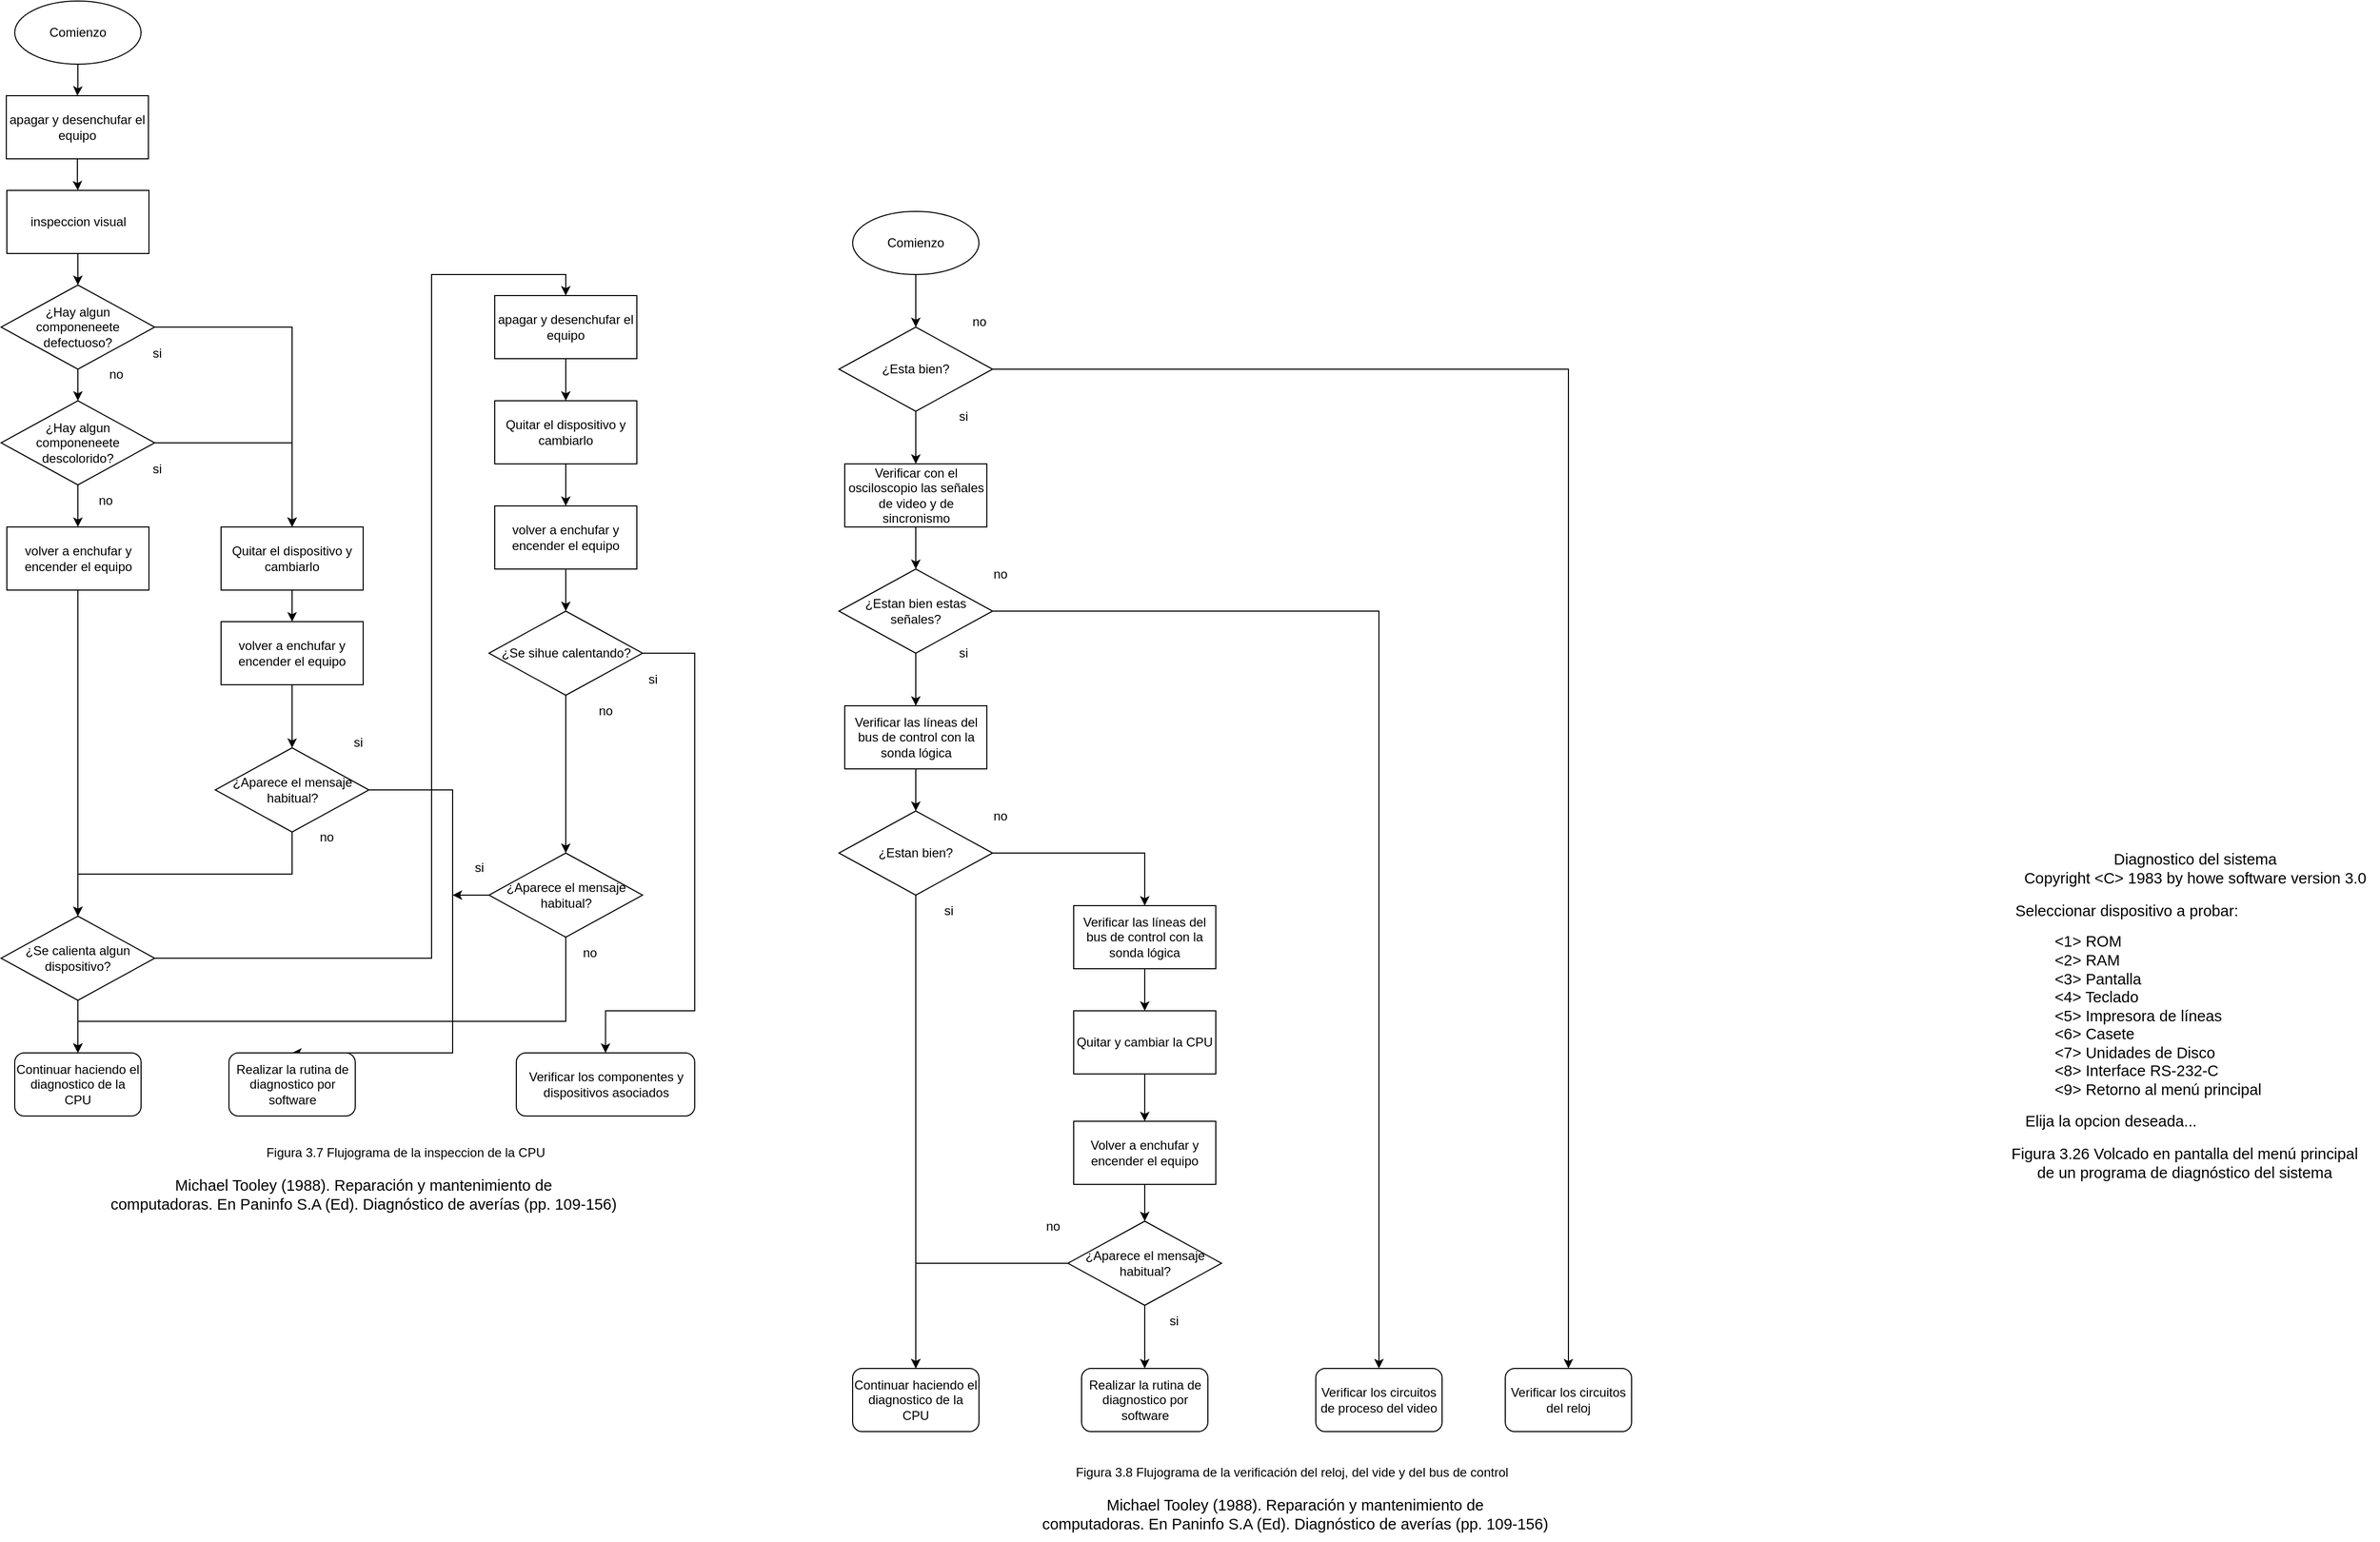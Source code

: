 <mxfile version="24.6.4" type="github">
  <diagram name="Página-1" id="7cGQxgsx7UaVQlsLajck">
    <mxGraphModel dx="643" dy="358" grid="1" gridSize="10" guides="1" tooltips="1" connect="1" arrows="1" fold="1" page="1" pageScale="1" pageWidth="827" pageHeight="1169" math="0" shadow="0">
      <root>
        <mxCell id="0" />
        <mxCell id="1" parent="0" />
        <mxCell id="wzV9wzHs-IQjrDpGF3Xv-8" style="edgeStyle=orthogonalEdgeStyle;rounded=0;orthogonalLoop=1;jettySize=auto;html=1;entryX=0.5;entryY=0;entryDx=0;entryDy=0;" parent="1" source="wzV9wzHs-IQjrDpGF3Xv-1" target="wzV9wzHs-IQjrDpGF3Xv-2" edge="1">
          <mxGeometry relative="1" as="geometry" />
        </mxCell>
        <mxCell id="wzV9wzHs-IQjrDpGF3Xv-1" value="Comienzo" style="ellipse;whiteSpace=wrap;html=1;" parent="1" vertex="1">
          <mxGeometry x="354" y="330" width="120" height="60" as="geometry" />
        </mxCell>
        <mxCell id="wzV9wzHs-IQjrDpGF3Xv-9" style="edgeStyle=orthogonalEdgeStyle;rounded=0;orthogonalLoop=1;jettySize=auto;html=1;entryX=0.5;entryY=0;entryDx=0;entryDy=0;" parent="1" source="wzV9wzHs-IQjrDpGF3Xv-2" target="wzV9wzHs-IQjrDpGF3Xv-3" edge="1">
          <mxGeometry relative="1" as="geometry" />
        </mxCell>
        <mxCell id="wzV9wzHs-IQjrDpGF3Xv-2" value="apagar y desenchufar el equipo" style="rounded=0;whiteSpace=wrap;html=1;" parent="1" vertex="1">
          <mxGeometry x="346" y="420" width="135" height="60" as="geometry" />
        </mxCell>
        <mxCell id="wzV9wzHs-IQjrDpGF3Xv-10" style="edgeStyle=orthogonalEdgeStyle;rounded=0;orthogonalLoop=1;jettySize=auto;html=1;entryX=0.5;entryY=0;entryDx=0;entryDy=0;" parent="1" source="wzV9wzHs-IQjrDpGF3Xv-3" target="wzV9wzHs-IQjrDpGF3Xv-4" edge="1">
          <mxGeometry relative="1" as="geometry" />
        </mxCell>
        <mxCell id="wzV9wzHs-IQjrDpGF3Xv-3" value="inspeccion visual" style="rounded=0;whiteSpace=wrap;html=1;" parent="1" vertex="1">
          <mxGeometry x="346.5" y="510" width="135" height="60" as="geometry" />
        </mxCell>
        <mxCell id="wzV9wzHs-IQjrDpGF3Xv-11" style="edgeStyle=orthogonalEdgeStyle;rounded=0;orthogonalLoop=1;jettySize=auto;html=1;exitX=0.5;exitY=1;exitDx=0;exitDy=0;entryX=0.5;entryY=0;entryDx=0;entryDy=0;" parent="1" source="wzV9wzHs-IQjrDpGF3Xv-4" target="wzV9wzHs-IQjrDpGF3Xv-5" edge="1">
          <mxGeometry relative="1" as="geometry" />
        </mxCell>
        <mxCell id="wzV9wzHs-IQjrDpGF3Xv-23" style="edgeStyle=orthogonalEdgeStyle;rounded=0;orthogonalLoop=1;jettySize=auto;html=1;entryX=0.5;entryY=0;entryDx=0;entryDy=0;" parent="1" source="wzV9wzHs-IQjrDpGF3Xv-4" target="wzV9wzHs-IQjrDpGF3Xv-16" edge="1">
          <mxGeometry relative="1" as="geometry" />
        </mxCell>
        <mxCell id="wzV9wzHs-IQjrDpGF3Xv-4" value="¿Hay algun componeneete defectuoso?" style="rhombus;whiteSpace=wrap;html=1;" parent="1" vertex="1">
          <mxGeometry x="341" y="600" width="146" height="80" as="geometry" />
        </mxCell>
        <mxCell id="wzV9wzHs-IQjrDpGF3Xv-12" style="edgeStyle=orthogonalEdgeStyle;rounded=0;orthogonalLoop=1;jettySize=auto;html=1;exitX=0.5;exitY=1;exitDx=0;exitDy=0;entryX=0.5;entryY=0;entryDx=0;entryDy=0;" parent="1" source="wzV9wzHs-IQjrDpGF3Xv-5" target="wzV9wzHs-IQjrDpGF3Xv-7" edge="1">
          <mxGeometry relative="1" as="geometry" />
        </mxCell>
        <mxCell id="wzV9wzHs-IQjrDpGF3Xv-21" style="edgeStyle=orthogonalEdgeStyle;rounded=0;orthogonalLoop=1;jettySize=auto;html=1;entryX=0.5;entryY=0;entryDx=0;entryDy=0;" parent="1" source="wzV9wzHs-IQjrDpGF3Xv-5" target="wzV9wzHs-IQjrDpGF3Xv-16" edge="1">
          <mxGeometry relative="1" as="geometry" />
        </mxCell>
        <mxCell id="wzV9wzHs-IQjrDpGF3Xv-5" value="¿Hay algun componeneete descolorido?" style="rhombus;whiteSpace=wrap;html=1;" parent="1" vertex="1">
          <mxGeometry x="341" y="710" width="146" height="80" as="geometry" />
        </mxCell>
        <mxCell id="wzV9wzHs-IQjrDpGF3Xv-45" style="edgeStyle=orthogonalEdgeStyle;rounded=0;orthogonalLoop=1;jettySize=auto;html=1;exitX=1;exitY=0.5;exitDx=0;exitDy=0;entryX=0.5;entryY=0;entryDx=0;entryDy=0;" parent="1" source="wzV9wzHs-IQjrDpGF3Xv-6" target="wzV9wzHs-IQjrDpGF3Xv-28" edge="1">
          <mxGeometry relative="1" as="geometry">
            <mxPoint x="820.0" y="700" as="targetPoint" />
            <Array as="points">
              <mxPoint x="750" y="1240" />
              <mxPoint x="750" y="590" />
              <mxPoint x="878" y="590" />
            </Array>
          </mxGeometry>
        </mxCell>
        <mxCell id="wzV9wzHs-IQjrDpGF3Xv-60" style="edgeStyle=orthogonalEdgeStyle;rounded=0;orthogonalLoop=1;jettySize=auto;html=1;exitX=0.5;exitY=1;exitDx=0;exitDy=0;entryX=0.5;entryY=0;entryDx=0;entryDy=0;" parent="1" source="wzV9wzHs-IQjrDpGF3Xv-6" target="wzV9wzHs-IQjrDpGF3Xv-42" edge="1">
          <mxGeometry relative="1" as="geometry" />
        </mxCell>
        <mxCell id="wzV9wzHs-IQjrDpGF3Xv-6" value="¿Se calienta algun dispositivo?" style="rhombus;whiteSpace=wrap;html=1;" parent="1" vertex="1">
          <mxGeometry x="341" y="1200" width="146" height="80" as="geometry" />
        </mxCell>
        <mxCell id="wzV9wzHs-IQjrDpGF3Xv-13" style="edgeStyle=orthogonalEdgeStyle;rounded=0;orthogonalLoop=1;jettySize=auto;html=1;entryX=0.5;entryY=0;entryDx=0;entryDy=0;" parent="1" source="wzV9wzHs-IQjrDpGF3Xv-7" target="wzV9wzHs-IQjrDpGF3Xv-6" edge="1">
          <mxGeometry relative="1" as="geometry" />
        </mxCell>
        <mxCell id="wzV9wzHs-IQjrDpGF3Xv-7" value="volver a enchufar y encender el equipo" style="rounded=0;whiteSpace=wrap;html=1;" parent="1" vertex="1">
          <mxGeometry x="346.5" y="830" width="135" height="60" as="geometry" />
        </mxCell>
        <mxCell id="wzV9wzHs-IQjrDpGF3Xv-24" style="edgeStyle=orthogonalEdgeStyle;rounded=0;orthogonalLoop=1;jettySize=auto;html=1;entryX=0.5;entryY=0;entryDx=0;entryDy=0;" parent="1" source="wzV9wzHs-IQjrDpGF3Xv-16" target="wzV9wzHs-IQjrDpGF3Xv-17" edge="1">
          <mxGeometry relative="1" as="geometry" />
        </mxCell>
        <mxCell id="wzV9wzHs-IQjrDpGF3Xv-16" value="Quitar el dispositivo y cambiarlo" style="rounded=0;whiteSpace=wrap;html=1;" parent="1" vertex="1">
          <mxGeometry x="550" y="830" width="135" height="60" as="geometry" />
        </mxCell>
        <mxCell id="wzV9wzHs-IQjrDpGF3Xv-25" style="edgeStyle=orthogonalEdgeStyle;rounded=0;orthogonalLoop=1;jettySize=auto;html=1;exitX=0.5;exitY=1;exitDx=0;exitDy=0;entryX=0.5;entryY=0;entryDx=0;entryDy=0;" parent="1" source="wzV9wzHs-IQjrDpGF3Xv-17" target="wzV9wzHs-IQjrDpGF3Xv-20" edge="1">
          <mxGeometry relative="1" as="geometry" />
        </mxCell>
        <mxCell id="wzV9wzHs-IQjrDpGF3Xv-17" value="volver a enchufar y encender el equipo" style="rounded=0;whiteSpace=wrap;html=1;" parent="1" vertex="1">
          <mxGeometry x="550" y="920" width="135" height="60" as="geometry" />
        </mxCell>
        <mxCell id="wzV9wzHs-IQjrDpGF3Xv-26" style="edgeStyle=orthogonalEdgeStyle;rounded=0;orthogonalLoop=1;jettySize=auto;html=1;exitX=0.5;exitY=1;exitDx=0;exitDy=0;entryX=0.5;entryY=0;entryDx=0;entryDy=0;" parent="1" source="wzV9wzHs-IQjrDpGF3Xv-20" target="wzV9wzHs-IQjrDpGF3Xv-6" edge="1">
          <mxGeometry relative="1" as="geometry" />
        </mxCell>
        <mxCell id="wzV9wzHs-IQjrDpGF3Xv-52" style="edgeStyle=orthogonalEdgeStyle;rounded=0;orthogonalLoop=1;jettySize=auto;html=1;entryX=0.5;entryY=0;entryDx=0;entryDy=0;" parent="1" source="wzV9wzHs-IQjrDpGF3Xv-20" target="wzV9wzHs-IQjrDpGF3Xv-43" edge="1">
          <mxGeometry relative="1" as="geometry">
            <Array as="points">
              <mxPoint x="770" y="1080" />
              <mxPoint x="770" y="1330" />
            </Array>
          </mxGeometry>
        </mxCell>
        <mxCell id="wzV9wzHs-IQjrDpGF3Xv-20" value="¿Aparece el mensaje habitual?" style="rhombus;whiteSpace=wrap;html=1;" parent="1" vertex="1">
          <mxGeometry x="544.5" y="1040" width="146" height="80" as="geometry" />
        </mxCell>
        <mxCell id="wzV9wzHs-IQjrDpGF3Xv-46" style="edgeStyle=orthogonalEdgeStyle;rounded=0;orthogonalLoop=1;jettySize=auto;html=1;exitX=0.5;exitY=1;exitDx=0;exitDy=0;entryX=0.5;entryY=0;entryDx=0;entryDy=0;" parent="1" source="wzV9wzHs-IQjrDpGF3Xv-28" target="wzV9wzHs-IQjrDpGF3Xv-30" edge="1">
          <mxGeometry relative="1" as="geometry" />
        </mxCell>
        <mxCell id="wzV9wzHs-IQjrDpGF3Xv-28" value="apagar y desenchufar el equipo" style="rounded=0;whiteSpace=wrap;html=1;" parent="1" vertex="1">
          <mxGeometry x="810" y="610" width="135" height="60" as="geometry" />
        </mxCell>
        <mxCell id="wzV9wzHs-IQjrDpGF3Xv-47" style="edgeStyle=orthogonalEdgeStyle;rounded=0;orthogonalLoop=1;jettySize=auto;html=1;exitX=0.5;exitY=1;exitDx=0;exitDy=0;entryX=0.5;entryY=0;entryDx=0;entryDy=0;" parent="1" source="wzV9wzHs-IQjrDpGF3Xv-30" target="wzV9wzHs-IQjrDpGF3Xv-34" edge="1">
          <mxGeometry relative="1" as="geometry" />
        </mxCell>
        <mxCell id="wzV9wzHs-IQjrDpGF3Xv-30" value="Quitar el dispositivo y cambiarlo" style="rounded=0;whiteSpace=wrap;html=1;" parent="1" vertex="1">
          <mxGeometry x="810" y="710" width="135" height="60" as="geometry" />
        </mxCell>
        <mxCell id="wzV9wzHs-IQjrDpGF3Xv-48" style="edgeStyle=orthogonalEdgeStyle;rounded=0;orthogonalLoop=1;jettySize=auto;html=1;exitX=0.5;exitY=1;exitDx=0;exitDy=0;entryX=0.5;entryY=0;entryDx=0;entryDy=0;" parent="1" source="wzV9wzHs-IQjrDpGF3Xv-34" target="wzV9wzHs-IQjrDpGF3Xv-35" edge="1">
          <mxGeometry relative="1" as="geometry" />
        </mxCell>
        <mxCell id="wzV9wzHs-IQjrDpGF3Xv-34" value="volver a enchufar y encender el equipo" style="rounded=0;whiteSpace=wrap;html=1;" parent="1" vertex="1">
          <mxGeometry x="810" y="810" width="135" height="60" as="geometry" />
        </mxCell>
        <mxCell id="wzV9wzHs-IQjrDpGF3Xv-61" style="edgeStyle=orthogonalEdgeStyle;rounded=0;orthogonalLoop=1;jettySize=auto;html=1;exitX=0.5;exitY=1;exitDx=0;exitDy=0;entryX=0.5;entryY=0;entryDx=0;entryDy=0;" parent="1" source="wzV9wzHs-IQjrDpGF3Xv-35" target="wzV9wzHs-IQjrDpGF3Xv-51" edge="1">
          <mxGeometry relative="1" as="geometry" />
        </mxCell>
        <mxCell id="wzV9wzHs-IQjrDpGF3Xv-62" style="edgeStyle=orthogonalEdgeStyle;rounded=0;orthogonalLoop=1;jettySize=auto;html=1;exitX=1;exitY=0.5;exitDx=0;exitDy=0;entryX=0.5;entryY=0;entryDx=0;entryDy=0;" parent="1" source="wzV9wzHs-IQjrDpGF3Xv-35" target="wzV9wzHs-IQjrDpGF3Xv-44" edge="1">
          <mxGeometry relative="1" as="geometry">
            <Array as="points">
              <mxPoint x="1000" y="950" />
              <mxPoint x="1000" y="1290" />
              <mxPoint x="915" y="1290" />
            </Array>
          </mxGeometry>
        </mxCell>
        <mxCell id="wzV9wzHs-IQjrDpGF3Xv-35" value="¿Se sihue calentando?" style="rhombus;whiteSpace=wrap;html=1;" parent="1" vertex="1">
          <mxGeometry x="804.5" y="910" width="146" height="80" as="geometry" />
        </mxCell>
        <mxCell id="wzV9wzHs-IQjrDpGF3Xv-36" value="no" style="text;html=1;align=center;verticalAlign=middle;resizable=0;points=[];autosize=1;strokeColor=none;fillColor=none;" parent="1" vertex="1">
          <mxGeometry x="630" y="1110" width="40" height="30" as="geometry" />
        </mxCell>
        <mxCell id="wzV9wzHs-IQjrDpGF3Xv-37" value="si" style="text;html=1;align=center;verticalAlign=middle;resizable=0;points=[];autosize=1;strokeColor=none;fillColor=none;" parent="1" vertex="1">
          <mxGeometry x="665" y="1020" width="30" height="30" as="geometry" />
        </mxCell>
        <mxCell id="wzV9wzHs-IQjrDpGF3Xv-38" value="si" style="text;html=1;align=center;verticalAlign=middle;resizable=0;points=[];autosize=1;strokeColor=none;fillColor=none;" parent="1" vertex="1">
          <mxGeometry x="474" y="760" width="30" height="30" as="geometry" />
        </mxCell>
        <mxCell id="wzV9wzHs-IQjrDpGF3Xv-39" value="no" style="text;html=1;align=center;verticalAlign=middle;resizable=0;points=[];autosize=1;strokeColor=none;fillColor=none;" parent="1" vertex="1">
          <mxGeometry x="420" y="790" width="40" height="30" as="geometry" />
        </mxCell>
        <mxCell id="wzV9wzHs-IQjrDpGF3Xv-40" value="si" style="text;html=1;align=center;verticalAlign=middle;resizable=0;points=[];autosize=1;strokeColor=none;fillColor=none;" parent="1" vertex="1">
          <mxGeometry x="474" y="650" width="30" height="30" as="geometry" />
        </mxCell>
        <mxCell id="wzV9wzHs-IQjrDpGF3Xv-41" value="no" style="text;html=1;align=center;verticalAlign=middle;resizable=0;points=[];autosize=1;strokeColor=none;fillColor=none;" parent="1" vertex="1">
          <mxGeometry x="430" y="670" width="40" height="30" as="geometry" />
        </mxCell>
        <mxCell id="wzV9wzHs-IQjrDpGF3Xv-42" value="Continuar haciendo el diagnostico de la CPU" style="rounded=1;whiteSpace=wrap;html=1;" parent="1" vertex="1">
          <mxGeometry x="354" y="1330" width="120" height="60" as="geometry" />
        </mxCell>
        <mxCell id="wzV9wzHs-IQjrDpGF3Xv-43" value="Realizar la rutina de diagnostico por software" style="rounded=1;whiteSpace=wrap;html=1;" parent="1" vertex="1">
          <mxGeometry x="557.5" y="1330" width="120" height="60" as="geometry" />
        </mxCell>
        <mxCell id="wzV9wzHs-IQjrDpGF3Xv-44" value="Verificar los componentes y dispositivos asociados" style="rounded=1;whiteSpace=wrap;html=1;" parent="1" vertex="1">
          <mxGeometry x="830.5" y="1330" width="169.5" height="60" as="geometry" />
        </mxCell>
        <mxCell id="wzV9wzHs-IQjrDpGF3Xv-53" style="edgeStyle=orthogonalEdgeStyle;rounded=0;orthogonalLoop=1;jettySize=auto;html=1;exitX=0;exitY=0.5;exitDx=0;exitDy=0;" parent="1" source="wzV9wzHs-IQjrDpGF3Xv-51" edge="1">
          <mxGeometry relative="1" as="geometry">
            <mxPoint x="770" y="1180.429" as="targetPoint" />
          </mxGeometry>
        </mxCell>
        <mxCell id="wzV9wzHs-IQjrDpGF3Xv-58" style="edgeStyle=orthogonalEdgeStyle;rounded=0;orthogonalLoop=1;jettySize=auto;html=1;entryX=0.5;entryY=0;entryDx=0;entryDy=0;" parent="1" source="wzV9wzHs-IQjrDpGF3Xv-51" target="wzV9wzHs-IQjrDpGF3Xv-42" edge="1">
          <mxGeometry relative="1" as="geometry">
            <Array as="points">
              <mxPoint x="878" y="1300" />
              <mxPoint x="414" y="1300" />
            </Array>
          </mxGeometry>
        </mxCell>
        <mxCell id="wzV9wzHs-IQjrDpGF3Xv-51" value="¿Aparece el mensaje habitual?" style="rhombus;whiteSpace=wrap;html=1;" parent="1" vertex="1">
          <mxGeometry x="804.5" y="1140" width="146" height="80" as="geometry" />
        </mxCell>
        <mxCell id="wzV9wzHs-IQjrDpGF3Xv-54" value="si" style="text;html=1;align=center;verticalAlign=middle;resizable=0;points=[];autosize=1;strokeColor=none;fillColor=none;" parent="1" vertex="1">
          <mxGeometry x="780" y="1139" width="30" height="30" as="geometry" />
        </mxCell>
        <mxCell id="wzV9wzHs-IQjrDpGF3Xv-55" value="si" style="text;html=1;align=center;verticalAlign=middle;resizable=0;points=[];autosize=1;strokeColor=none;fillColor=none;" parent="1" vertex="1">
          <mxGeometry x="945" y="960" width="30" height="30" as="geometry" />
        </mxCell>
        <mxCell id="wzV9wzHs-IQjrDpGF3Xv-56" value="no" style="text;html=1;align=center;verticalAlign=middle;resizable=0;points=[];autosize=1;strokeColor=none;fillColor=none;" parent="1" vertex="1">
          <mxGeometry x="895.25" y="990" width="40" height="30" as="geometry" />
        </mxCell>
        <mxCell id="wzV9wzHs-IQjrDpGF3Xv-57" value="no" style="text;html=1;align=center;verticalAlign=middle;resizable=0;points=[];autosize=1;strokeColor=none;fillColor=none;" parent="1" vertex="1">
          <mxGeometry x="880" y="1220" width="40" height="30" as="geometry" />
        </mxCell>
        <mxCell id="wzV9wzHs-IQjrDpGF3Xv-63" value="Figura 3.7 Flujograma de la inspeccion de la CPU" style="text;html=1;align=center;verticalAlign=middle;resizable=0;points=[];autosize=1;strokeColor=none;fillColor=none;" parent="1" vertex="1">
          <mxGeometry x="580" y="1410" width="290" height="30" as="geometry" />
        </mxCell>
        <mxCell id="wzV9wzHs-IQjrDpGF3Xv-64" value="&lt;span style=&quot;font-size:11.0pt;line-height:&lt;br/&gt;200%;font-family:&amp;quot;Arial&amp;quot;,sans-serif;mso-fareast-font-family:Calibri;mso-bidi-font-family:&lt;br/&gt;&amp;quot;Times New Roman&amp;quot;;mso-ansi-language:ES-CO;mso-fareast-language:EN-US;&lt;br/&gt;mso-bidi-language:AR-SA&quot; lang=&quot;ES-CO&quot;&gt;Michael Tooley (1988). Reparación y mantenimiento de&lt;br/&gt;computadoras. En Paninfo S.A (Ed). Diagnóstico de averías (pp. 109-156)&lt;/span&gt;" style="text;html=1;align=center;verticalAlign=middle;resizable=0;points=[];autosize=1;strokeColor=none;fillColor=none;" parent="1" vertex="1">
          <mxGeometry x="435.25" y="1440" width="500" height="50" as="geometry" />
        </mxCell>
        <mxCell id="PmLMiGMKB0J_lUzagaR8-18" style="edgeStyle=orthogonalEdgeStyle;rounded=0;orthogonalLoop=1;jettySize=auto;html=1;entryX=0.5;entryY=0;entryDx=0;entryDy=0;" edge="1" parent="1" source="PmLMiGMKB0J_lUzagaR8-1" target="PmLMiGMKB0J_lUzagaR8-4">
          <mxGeometry relative="1" as="geometry" />
        </mxCell>
        <mxCell id="PmLMiGMKB0J_lUzagaR8-1" value="Comienzo" style="ellipse;whiteSpace=wrap;html=1;" vertex="1" parent="1">
          <mxGeometry x="1150" y="530" width="120" height="60" as="geometry" />
        </mxCell>
        <mxCell id="PmLMiGMKB0J_lUzagaR8-20" style="edgeStyle=orthogonalEdgeStyle;rounded=0;orthogonalLoop=1;jettySize=auto;html=1;entryX=0.5;entryY=0;entryDx=0;entryDy=0;" edge="1" parent="1" source="PmLMiGMKB0J_lUzagaR8-2" target="PmLMiGMKB0J_lUzagaR8-6">
          <mxGeometry relative="1" as="geometry" />
        </mxCell>
        <mxCell id="PmLMiGMKB0J_lUzagaR8-2" value="Verificar con el osciloscopio las señales de video y de sincronismo" style="rounded=0;whiteSpace=wrap;html=1;" vertex="1" parent="1">
          <mxGeometry x="1142.5" y="770" width="135" height="60" as="geometry" />
        </mxCell>
        <mxCell id="PmLMiGMKB0J_lUzagaR8-19" style="edgeStyle=orthogonalEdgeStyle;rounded=0;orthogonalLoop=1;jettySize=auto;html=1;" edge="1" parent="1" source="PmLMiGMKB0J_lUzagaR8-4" target="PmLMiGMKB0J_lUzagaR8-2">
          <mxGeometry relative="1" as="geometry" />
        </mxCell>
        <mxCell id="PmLMiGMKB0J_lUzagaR8-38" style="edgeStyle=orthogonalEdgeStyle;rounded=0;orthogonalLoop=1;jettySize=auto;html=1;entryX=0.5;entryY=0;entryDx=0;entryDy=0;" edge="1" parent="1" source="PmLMiGMKB0J_lUzagaR8-4" target="PmLMiGMKB0J_lUzagaR8-36">
          <mxGeometry relative="1" as="geometry">
            <mxPoint x="1870" y="1240" as="targetPoint" />
          </mxGeometry>
        </mxCell>
        <mxCell id="PmLMiGMKB0J_lUzagaR8-4" value="¿Esta bien?" style="rhombus;whiteSpace=wrap;html=1;" vertex="1" parent="1">
          <mxGeometry x="1137" y="640" width="146" height="80" as="geometry" />
        </mxCell>
        <mxCell id="PmLMiGMKB0J_lUzagaR8-21" style="edgeStyle=orthogonalEdgeStyle;rounded=0;orthogonalLoop=1;jettySize=auto;html=1;entryX=0.5;entryY=0;entryDx=0;entryDy=0;" edge="1" parent="1" source="PmLMiGMKB0J_lUzagaR8-6" target="PmLMiGMKB0J_lUzagaR8-7">
          <mxGeometry relative="1" as="geometry" />
        </mxCell>
        <mxCell id="PmLMiGMKB0J_lUzagaR8-37" style="edgeStyle=orthogonalEdgeStyle;rounded=0;orthogonalLoop=1;jettySize=auto;html=1;entryX=0.5;entryY=0;entryDx=0;entryDy=0;" edge="1" parent="1" source="PmLMiGMKB0J_lUzagaR8-6" target="PmLMiGMKB0J_lUzagaR8-17">
          <mxGeometry relative="1" as="geometry" />
        </mxCell>
        <mxCell id="PmLMiGMKB0J_lUzagaR8-6" value="¿Estan bien estas señales?" style="rhombus;whiteSpace=wrap;html=1;" vertex="1" parent="1">
          <mxGeometry x="1137" y="870" width="146" height="80" as="geometry" />
        </mxCell>
        <mxCell id="PmLMiGMKB0J_lUzagaR8-22" style="edgeStyle=orthogonalEdgeStyle;rounded=0;orthogonalLoop=1;jettySize=auto;html=1;entryX=0.5;entryY=0;entryDx=0;entryDy=0;" edge="1" parent="1" source="PmLMiGMKB0J_lUzagaR8-7" target="PmLMiGMKB0J_lUzagaR8-8">
          <mxGeometry relative="1" as="geometry" />
        </mxCell>
        <mxCell id="PmLMiGMKB0J_lUzagaR8-7" value="Verificar las líneas del bus de control con la sonda lógica" style="rounded=0;whiteSpace=wrap;html=1;" vertex="1" parent="1">
          <mxGeometry x="1142.5" y="1000" width="135" height="60" as="geometry" />
        </mxCell>
        <mxCell id="PmLMiGMKB0J_lUzagaR8-16" style="edgeStyle=orthogonalEdgeStyle;rounded=0;orthogonalLoop=1;jettySize=auto;html=1;entryX=0.5;entryY=0;entryDx=0;entryDy=0;" edge="1" parent="1" source="PmLMiGMKB0J_lUzagaR8-8" target="PmLMiGMKB0J_lUzagaR8-15">
          <mxGeometry relative="1" as="geometry" />
        </mxCell>
        <mxCell id="PmLMiGMKB0J_lUzagaR8-23" style="edgeStyle=orthogonalEdgeStyle;rounded=0;orthogonalLoop=1;jettySize=auto;html=1;entryX=0.5;entryY=0;entryDx=0;entryDy=0;" edge="1" parent="1" source="PmLMiGMKB0J_lUzagaR8-8" target="PmLMiGMKB0J_lUzagaR8-9">
          <mxGeometry relative="1" as="geometry" />
        </mxCell>
        <mxCell id="PmLMiGMKB0J_lUzagaR8-8" value="¿Estan bien?" style="rhombus;whiteSpace=wrap;html=1;" vertex="1" parent="1">
          <mxGeometry x="1137" y="1100" width="146" height="80" as="geometry" />
        </mxCell>
        <mxCell id="PmLMiGMKB0J_lUzagaR8-28" style="edgeStyle=orthogonalEdgeStyle;rounded=0;orthogonalLoop=1;jettySize=auto;html=1;" edge="1" parent="1" source="PmLMiGMKB0J_lUzagaR8-9" target="PmLMiGMKB0J_lUzagaR8-10">
          <mxGeometry relative="1" as="geometry" />
        </mxCell>
        <mxCell id="PmLMiGMKB0J_lUzagaR8-9" value="Verificar las líneas del bus de control con la sonda lógica" style="rounded=0;whiteSpace=wrap;html=1;" vertex="1" parent="1">
          <mxGeometry x="1360" y="1190" width="135" height="60" as="geometry" />
        </mxCell>
        <mxCell id="PmLMiGMKB0J_lUzagaR8-29" style="edgeStyle=orthogonalEdgeStyle;rounded=0;orthogonalLoop=1;jettySize=auto;html=1;" edge="1" parent="1" source="PmLMiGMKB0J_lUzagaR8-10" target="PmLMiGMKB0J_lUzagaR8-11">
          <mxGeometry relative="1" as="geometry" />
        </mxCell>
        <mxCell id="PmLMiGMKB0J_lUzagaR8-10" value="Quitar y cambiar la CPU" style="rounded=0;whiteSpace=wrap;html=1;" vertex="1" parent="1">
          <mxGeometry x="1360" y="1290" width="135" height="60" as="geometry" />
        </mxCell>
        <mxCell id="PmLMiGMKB0J_lUzagaR8-30" style="edgeStyle=orthogonalEdgeStyle;rounded=0;orthogonalLoop=1;jettySize=auto;html=1;" edge="1" parent="1" source="PmLMiGMKB0J_lUzagaR8-11" target="PmLMiGMKB0J_lUzagaR8-12">
          <mxGeometry relative="1" as="geometry" />
        </mxCell>
        <mxCell id="PmLMiGMKB0J_lUzagaR8-11" value="Volver a enchufar y encender el equipo" style="rounded=0;whiteSpace=wrap;html=1;" vertex="1" parent="1">
          <mxGeometry x="1360" y="1395" width="135" height="60" as="geometry" />
        </mxCell>
        <mxCell id="PmLMiGMKB0J_lUzagaR8-31" style="edgeStyle=orthogonalEdgeStyle;rounded=0;orthogonalLoop=1;jettySize=auto;html=1;entryX=0.5;entryY=0;entryDx=0;entryDy=0;" edge="1" parent="1" source="PmLMiGMKB0J_lUzagaR8-12" target="PmLMiGMKB0J_lUzagaR8-13">
          <mxGeometry relative="1" as="geometry" />
        </mxCell>
        <mxCell id="PmLMiGMKB0J_lUzagaR8-35" style="edgeStyle=orthogonalEdgeStyle;rounded=0;orthogonalLoop=1;jettySize=auto;html=1;entryX=0.5;entryY=0;entryDx=0;entryDy=0;" edge="1" parent="1" source="PmLMiGMKB0J_lUzagaR8-12" target="PmLMiGMKB0J_lUzagaR8-15">
          <mxGeometry relative="1" as="geometry" />
        </mxCell>
        <mxCell id="PmLMiGMKB0J_lUzagaR8-12" value="¿Aparece el mensaje habitual?" style="rhombus;whiteSpace=wrap;html=1;" vertex="1" parent="1">
          <mxGeometry x="1354.5" y="1490" width="146" height="80" as="geometry" />
        </mxCell>
        <mxCell id="PmLMiGMKB0J_lUzagaR8-13" value="Realizar la rutina de diagnostico por software" style="rounded=1;whiteSpace=wrap;html=1;" vertex="1" parent="1">
          <mxGeometry x="1367.5" y="1630" width="120" height="60" as="geometry" />
        </mxCell>
        <mxCell id="PmLMiGMKB0J_lUzagaR8-15" value="Continuar haciendo el diagnostico de la CPU" style="rounded=1;whiteSpace=wrap;html=1;" vertex="1" parent="1">
          <mxGeometry x="1150" y="1630" width="120" height="60" as="geometry" />
        </mxCell>
        <mxCell id="PmLMiGMKB0J_lUzagaR8-17" value="Verificar los circuitos de proceso del video" style="rounded=1;whiteSpace=wrap;html=1;" vertex="1" parent="1">
          <mxGeometry x="1590" y="1630" width="120" height="60" as="geometry" />
        </mxCell>
        <mxCell id="PmLMiGMKB0J_lUzagaR8-24" value="si" style="text;html=1;align=center;verticalAlign=middle;resizable=0;points=[];autosize=1;strokeColor=none;fillColor=none;" vertex="1" parent="1">
          <mxGeometry x="1226" y="1180" width="30" height="30" as="geometry" />
        </mxCell>
        <mxCell id="PmLMiGMKB0J_lUzagaR8-25" value="no" style="text;html=1;align=center;verticalAlign=middle;resizable=0;points=[];autosize=1;strokeColor=none;fillColor=none;" vertex="1" parent="1">
          <mxGeometry x="1270" y="1090" width="40" height="30" as="geometry" />
        </mxCell>
        <mxCell id="PmLMiGMKB0J_lUzagaR8-26" value="no" style="text;html=1;align=center;verticalAlign=middle;resizable=0;points=[];autosize=1;strokeColor=none;fillColor=none;" vertex="1" parent="1">
          <mxGeometry x="1270" y="860" width="40" height="30" as="geometry" />
        </mxCell>
        <mxCell id="PmLMiGMKB0J_lUzagaR8-27" value="si" style="text;html=1;align=center;verticalAlign=middle;resizable=0;points=[];autosize=1;strokeColor=none;fillColor=none;" vertex="1" parent="1">
          <mxGeometry x="1240" y="935" width="30" height="30" as="geometry" />
        </mxCell>
        <mxCell id="PmLMiGMKB0J_lUzagaR8-33" value="si" style="text;html=1;align=center;verticalAlign=middle;resizable=0;points=[];autosize=1;strokeColor=none;fillColor=none;" vertex="1" parent="1">
          <mxGeometry x="1440" y="1570" width="30" height="30" as="geometry" />
        </mxCell>
        <mxCell id="PmLMiGMKB0J_lUzagaR8-34" value="no" style="text;html=1;align=center;verticalAlign=middle;resizable=0;points=[];autosize=1;strokeColor=none;fillColor=none;" vertex="1" parent="1">
          <mxGeometry x="1320" y="1480" width="40" height="30" as="geometry" />
        </mxCell>
        <mxCell id="PmLMiGMKB0J_lUzagaR8-36" value="Verificar los circuitos del reloj" style="rounded=1;whiteSpace=wrap;html=1;" vertex="1" parent="1">
          <mxGeometry x="1770" y="1630" width="120" height="60" as="geometry" />
        </mxCell>
        <mxCell id="PmLMiGMKB0J_lUzagaR8-39" value="no" style="text;html=1;align=center;verticalAlign=middle;resizable=0;points=[];autosize=1;strokeColor=none;fillColor=none;" vertex="1" parent="1">
          <mxGeometry x="1250" y="620" width="40" height="30" as="geometry" />
        </mxCell>
        <mxCell id="PmLMiGMKB0J_lUzagaR8-40" value="si" style="text;html=1;align=center;verticalAlign=middle;resizable=0;points=[];autosize=1;strokeColor=none;fillColor=none;" vertex="1" parent="1">
          <mxGeometry x="1240" y="710" width="30" height="30" as="geometry" />
        </mxCell>
        <mxCell id="PmLMiGMKB0J_lUzagaR8-41" value="Figura 3.8 Flujograma de la verificación del reloj, del vide y del bus de control" style="text;html=1;align=center;verticalAlign=middle;resizable=0;points=[];autosize=1;strokeColor=none;fillColor=none;" vertex="1" parent="1">
          <mxGeometry x="1352.25" y="1714" width="430" height="30" as="geometry" />
        </mxCell>
        <mxCell id="PmLMiGMKB0J_lUzagaR8-42" value="&lt;span style=&quot;font-size:11.0pt;line-height:&lt;br/&gt;200%;font-family:&amp;quot;Arial&amp;quot;,sans-serif;mso-fareast-font-family:Calibri;mso-bidi-font-family:&lt;br/&gt;&amp;quot;Times New Roman&amp;quot;;mso-ansi-language:ES-CO;mso-fareast-language:EN-US;&lt;br/&gt;mso-bidi-language:AR-SA&quot; lang=&quot;ES-CO&quot;&gt;Michael Tooley (1988). Reparación y mantenimiento de&lt;br/&gt;computadoras. En Paninfo S.A (Ed). Diagnóstico de averías (pp. 109-156)&lt;/span&gt;" style="text;html=1;align=center;verticalAlign=middle;resizable=0;points=[];autosize=1;strokeColor=none;fillColor=none;" vertex="1" parent="1">
          <mxGeometry x="1320" y="1744" width="500" height="50" as="geometry" />
        </mxCell>
        <mxCell id="PmLMiGMKB0J_lUzagaR8-43" value="&lt;font face=&quot;Arial, sans-serif&quot;&gt;&lt;span style=&quot;font-size: 14.667px;&quot;&gt;Diagnostico del sistema&lt;/span&gt;&lt;/font&gt;&lt;div&gt;&lt;font face=&quot;Arial, sans-serif&quot;&gt;&lt;span style=&quot;font-size: 14.667px;&quot;&gt;Copyright &amp;lt;C&amp;gt; 1983 by howe software version 3.0&lt;/span&gt;&lt;/font&gt;&lt;/div&gt;" style="text;html=1;align=center;verticalAlign=middle;resizable=0;points=[];autosize=1;strokeColor=none;fillColor=none;" vertex="1" parent="1">
          <mxGeometry x="2250" y="1130" width="350" height="50" as="geometry" />
        </mxCell>
        <mxCell id="PmLMiGMKB0J_lUzagaR8-44" value="&lt;font face=&quot;Arial, sans-serif&quot;&gt;&lt;span style=&quot;font-size: 14.667px;&quot;&gt;&amp;lt;1&amp;gt; ROM&lt;/span&gt;&lt;/font&gt;&lt;div&gt;&lt;span style=&quot;font-family: Arial, sans-serif; font-size: 14.667px;&quot;&gt;&amp;lt;2&amp;gt; RAM&lt;/span&gt;&lt;font face=&quot;Arial, sans-serif&quot;&gt;&lt;span style=&quot;font-size: 14.667px;&quot;&gt;&lt;br&gt;&lt;/span&gt;&lt;/font&gt;&lt;/div&gt;&lt;div&gt;&lt;span style=&quot;font-family: Arial, sans-serif; font-size: 14.667px;&quot;&gt;&amp;lt;3&amp;gt; Pantalla&lt;/span&gt;&lt;span style=&quot;font-family: Arial, sans-serif; font-size: 14.667px;&quot;&gt;&lt;br&gt;&lt;/span&gt;&lt;/div&gt;&lt;div&gt;&lt;span style=&quot;font-family: Arial, sans-serif; font-size: 14.667px;&quot;&gt;&amp;lt;4&amp;gt; Teclado&lt;/span&gt;&lt;span style=&quot;font-family: Arial, sans-serif; font-size: 14.667px;&quot;&gt;&lt;br&gt;&lt;/span&gt;&lt;/div&gt;&lt;div&gt;&lt;span style=&quot;font-family: Arial, sans-serif; font-size: 14.667px;&quot;&gt;&amp;lt;5&amp;gt; Impresora de líneas&lt;/span&gt;&lt;span style=&quot;font-family: Arial, sans-serif; font-size: 14.667px;&quot;&gt;&lt;br&gt;&lt;/span&gt;&lt;/div&gt;&lt;div&gt;&lt;span style=&quot;font-family: Arial, sans-serif; font-size: 14.667px;&quot;&gt;&amp;lt;6&amp;gt; Casete&lt;/span&gt;&lt;span style=&quot;font-family: Arial, sans-serif; font-size: 14.667px;&quot;&gt;&lt;br&gt;&lt;/span&gt;&lt;/div&gt;&lt;div&gt;&lt;span style=&quot;font-family: Arial, sans-serif; font-size: 14.667px;&quot;&gt;&amp;lt;7&amp;gt; Unidades de Disco&lt;/span&gt;&lt;span style=&quot;font-family: Arial, sans-serif; font-size: 14.667px;&quot;&gt;&lt;br&gt;&lt;/span&gt;&lt;/div&gt;&lt;div&gt;&lt;span style=&quot;font-family: Arial, sans-serif; font-size: 14.667px;&quot;&gt;&amp;lt;8&amp;gt; Interface RS-232-C&lt;/span&gt;&lt;span style=&quot;font-family: Arial, sans-serif; font-size: 14.667px;&quot;&gt;&lt;br&gt;&lt;/span&gt;&lt;/div&gt;&lt;div&gt;&lt;span style=&quot;font-family: Arial, sans-serif; font-size: 14.667px;&quot;&gt;&amp;lt;9&amp;gt; Retorno al menú principal&lt;/span&gt;&lt;span style=&quot;font-family: Arial, sans-serif; font-size: 14.667px;&quot;&gt;&lt;br&gt;&lt;/span&gt;&lt;/div&gt;" style="text;html=1;align=left;verticalAlign=middle;resizable=0;points=[];autosize=1;strokeColor=none;fillColor=none;" vertex="1" parent="1">
          <mxGeometry x="2290" y="1210" width="220" height="170" as="geometry" />
        </mxCell>
        <mxCell id="PmLMiGMKB0J_lUzagaR8-45" value="&lt;font face=&quot;Arial, sans-serif&quot;&gt;&lt;span style=&quot;font-size: 14.667px;&quot;&gt;Elija la opcion deseada...&lt;/span&gt;&lt;/font&gt;" style="text;html=1;align=center;verticalAlign=middle;resizable=0;points=[];autosize=1;strokeColor=none;fillColor=none;" vertex="1" parent="1">
          <mxGeometry x="2250" y="1380" width="190" height="30" as="geometry" />
        </mxCell>
        <mxCell id="PmLMiGMKB0J_lUzagaR8-46" value="&lt;font face=&quot;Arial, sans-serif&quot;&gt;&lt;span style=&quot;font-size: 14.667px;&quot;&gt;Figura 3.26 Volcado en pantalla del menú principal&lt;/span&gt;&lt;/font&gt;&lt;div&gt;&lt;font face=&quot;Arial, sans-serif&quot;&gt;&lt;span style=&quot;font-size: 14.667px;&quot;&gt;de un programa de diagnóstico del sistema&lt;/span&gt;&lt;/font&gt;&lt;/div&gt;" style="text;html=1;align=center;verticalAlign=middle;resizable=0;points=[];autosize=1;strokeColor=none;fillColor=none;" vertex="1" parent="1">
          <mxGeometry x="2240" y="1410" width="350" height="50" as="geometry" />
        </mxCell>
        <mxCell id="PmLMiGMKB0J_lUzagaR8-48" value="&lt;font face=&quot;Arial, sans-serif&quot;&gt;&lt;span style=&quot;font-size: 14.667px;&quot;&gt;Seleccionar dispositivo a probar:&lt;/span&gt;&lt;/font&gt;" style="text;html=1;align=center;verticalAlign=middle;resizable=0;points=[];autosize=1;strokeColor=none;fillColor=none;" vertex="1" parent="1">
          <mxGeometry x="2240" y="1180" width="240" height="30" as="geometry" />
        </mxCell>
      </root>
    </mxGraphModel>
  </diagram>
</mxfile>

